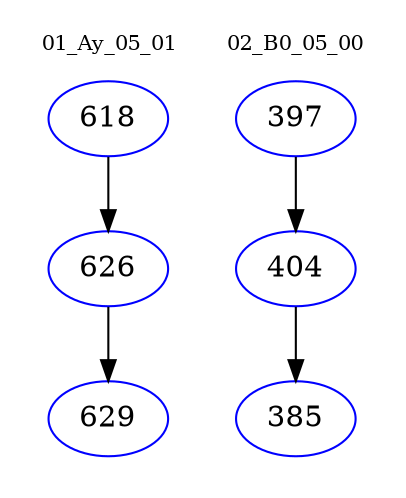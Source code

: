 digraph{
subgraph cluster_0 {
color = white
label = "01_Ay_05_01";
fontsize=10;
T0_618 [label="618", color="blue"]
T0_618 -> T0_626 [color="black"]
T0_626 [label="626", color="blue"]
T0_626 -> T0_629 [color="black"]
T0_629 [label="629", color="blue"]
}
subgraph cluster_1 {
color = white
label = "02_B0_05_00";
fontsize=10;
T1_397 [label="397", color="blue"]
T1_397 -> T1_404 [color="black"]
T1_404 [label="404", color="blue"]
T1_404 -> T1_385 [color="black"]
T1_385 [label="385", color="blue"]
}
}
